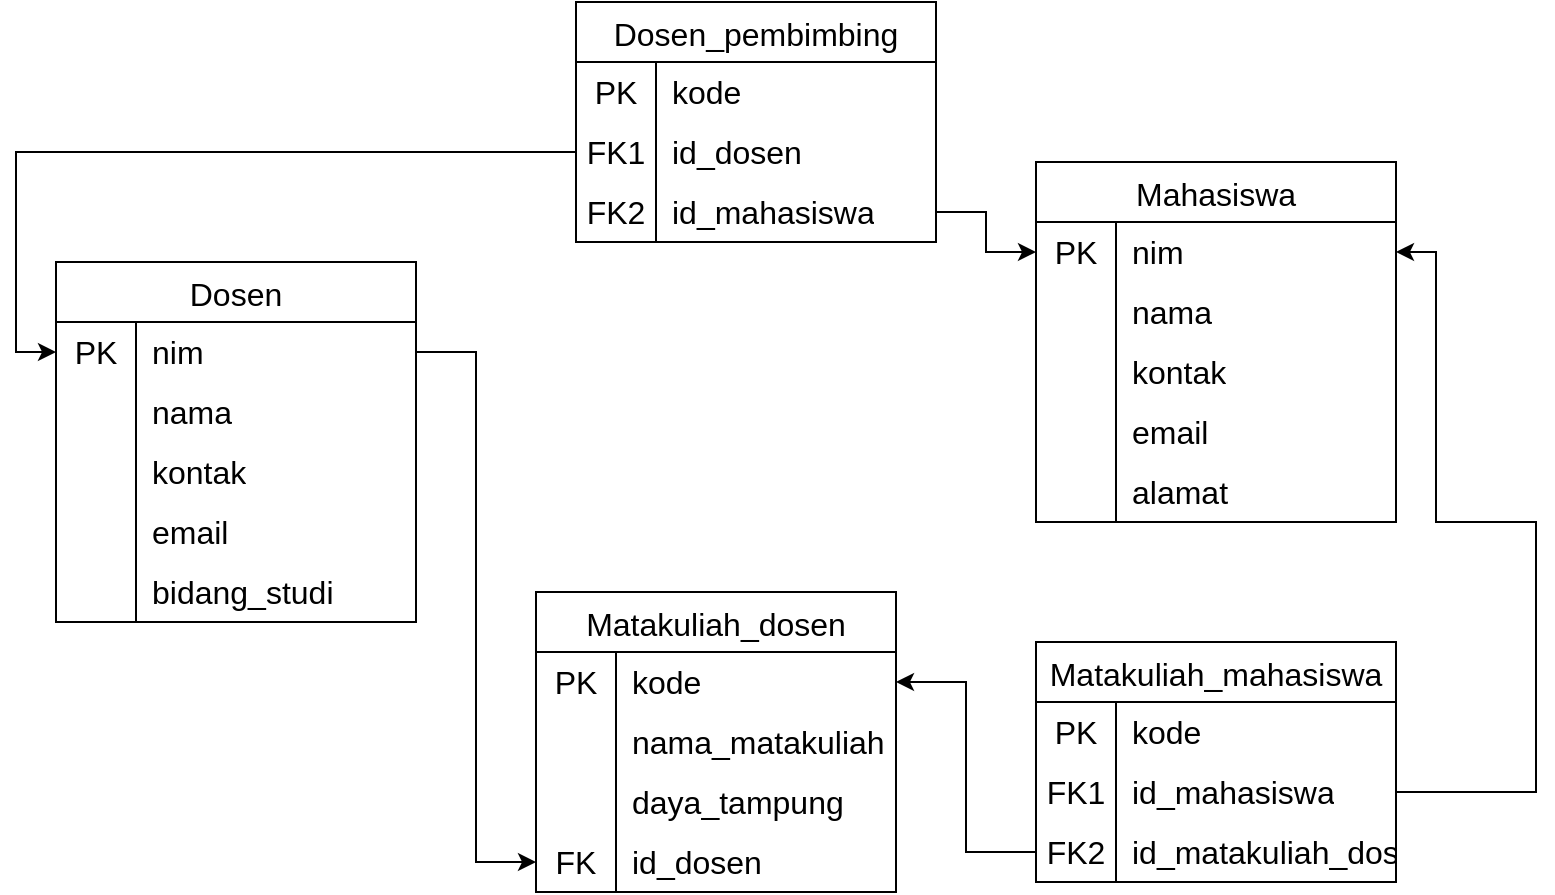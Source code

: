 <mxfile version="22.0.3" type="github">
  <diagram name="Page-1" id="9f46799a-70d6-7492-0946-bef42562c5a5">
    <mxGraphModel dx="1102" dy="594" grid="1" gridSize="10" guides="1" tooltips="1" connect="1" arrows="1" fold="1" page="1" pageScale="1" pageWidth="1100" pageHeight="850" background="none" math="0" shadow="0">
      <root>
        <mxCell id="0" />
        <mxCell id="1" parent="0" />
        <mxCell id="nRYLa2IjuvvYBvfxwcTT-1" value="Dosen" style="shape=table;startSize=30;container=1;collapsible=0;childLayout=tableLayout;fixedRows=1;rowLines=0;fontStyle=0;strokeColor=default;fontSize=16;" vertex="1" parent="1">
          <mxGeometry x="130" y="170" width="180" height="180" as="geometry" />
        </mxCell>
        <mxCell id="nRYLa2IjuvvYBvfxwcTT-2" value="" style="shape=tableRow;horizontal=0;startSize=0;swimlaneHead=0;swimlaneBody=0;top=0;left=0;bottom=0;right=0;collapsible=0;dropTarget=0;fillColor=none;points=[[0,0.5],[1,0.5]];portConstraint=eastwest;strokeColor=inherit;fontSize=16;" vertex="1" parent="nRYLa2IjuvvYBvfxwcTT-1">
          <mxGeometry y="30" width="180" height="30" as="geometry" />
        </mxCell>
        <mxCell id="nRYLa2IjuvvYBvfxwcTT-3" value="PK" style="shape=partialRectangle;html=1;whiteSpace=wrap;connectable=0;fillColor=none;top=0;left=0;bottom=0;right=0;overflow=hidden;pointerEvents=1;strokeColor=inherit;fontSize=16;" vertex="1" parent="nRYLa2IjuvvYBvfxwcTT-2">
          <mxGeometry width="40" height="30" as="geometry">
            <mxRectangle width="40" height="30" as="alternateBounds" />
          </mxGeometry>
        </mxCell>
        <mxCell id="nRYLa2IjuvvYBvfxwcTT-4" value="nim" style="shape=partialRectangle;html=1;whiteSpace=wrap;connectable=0;fillColor=none;top=0;left=0;bottom=0;right=0;align=left;spacingLeft=6;overflow=hidden;strokeColor=inherit;fontSize=16;" vertex="1" parent="nRYLa2IjuvvYBvfxwcTT-2">
          <mxGeometry x="40" width="140" height="30" as="geometry">
            <mxRectangle width="140" height="30" as="alternateBounds" />
          </mxGeometry>
        </mxCell>
        <mxCell id="nRYLa2IjuvvYBvfxwcTT-5" value="" style="shape=tableRow;horizontal=0;startSize=0;swimlaneHead=0;swimlaneBody=0;top=0;left=0;bottom=0;right=0;collapsible=0;dropTarget=0;fillColor=none;points=[[0,0.5],[1,0.5]];portConstraint=eastwest;strokeColor=inherit;fontSize=16;" vertex="1" parent="nRYLa2IjuvvYBvfxwcTT-1">
          <mxGeometry y="60" width="180" height="30" as="geometry" />
        </mxCell>
        <mxCell id="nRYLa2IjuvvYBvfxwcTT-6" value="" style="shape=partialRectangle;html=1;whiteSpace=wrap;connectable=0;fillColor=none;top=0;left=0;bottom=0;right=0;overflow=hidden;strokeColor=inherit;fontSize=16;" vertex="1" parent="nRYLa2IjuvvYBvfxwcTT-5">
          <mxGeometry width="40" height="30" as="geometry">
            <mxRectangle width="40" height="30" as="alternateBounds" />
          </mxGeometry>
        </mxCell>
        <mxCell id="nRYLa2IjuvvYBvfxwcTT-7" value="nama" style="shape=partialRectangle;html=1;whiteSpace=wrap;connectable=0;fillColor=none;top=0;left=0;bottom=0;right=0;align=left;spacingLeft=6;overflow=hidden;strokeColor=inherit;fontSize=16;" vertex="1" parent="nRYLa2IjuvvYBvfxwcTT-5">
          <mxGeometry x="40" width="140" height="30" as="geometry">
            <mxRectangle width="140" height="30" as="alternateBounds" />
          </mxGeometry>
        </mxCell>
        <mxCell id="nRYLa2IjuvvYBvfxwcTT-8" value="" style="shape=tableRow;horizontal=0;startSize=0;swimlaneHead=0;swimlaneBody=0;top=0;left=0;bottom=0;right=0;collapsible=0;dropTarget=0;fillColor=none;points=[[0,0.5],[1,0.5]];portConstraint=eastwest;strokeColor=inherit;fontSize=16;" vertex="1" parent="nRYLa2IjuvvYBvfxwcTT-1">
          <mxGeometry y="90" width="180" height="30" as="geometry" />
        </mxCell>
        <mxCell id="nRYLa2IjuvvYBvfxwcTT-9" value="" style="shape=partialRectangle;html=1;whiteSpace=wrap;connectable=0;fillColor=none;top=0;left=0;bottom=0;right=0;overflow=hidden;strokeColor=inherit;fontSize=16;" vertex="1" parent="nRYLa2IjuvvYBvfxwcTT-8">
          <mxGeometry width="40" height="30" as="geometry">
            <mxRectangle width="40" height="30" as="alternateBounds" />
          </mxGeometry>
        </mxCell>
        <mxCell id="nRYLa2IjuvvYBvfxwcTT-10" value="kontak" style="shape=partialRectangle;html=1;whiteSpace=wrap;connectable=0;fillColor=none;top=0;left=0;bottom=0;right=0;align=left;spacingLeft=6;overflow=hidden;strokeColor=inherit;fontSize=16;" vertex="1" parent="nRYLa2IjuvvYBvfxwcTT-8">
          <mxGeometry x="40" width="140" height="30" as="geometry">
            <mxRectangle width="140" height="30" as="alternateBounds" />
          </mxGeometry>
        </mxCell>
        <mxCell id="nRYLa2IjuvvYBvfxwcTT-11" style="shape=tableRow;horizontal=0;startSize=0;swimlaneHead=0;swimlaneBody=0;top=0;left=0;bottom=0;right=0;collapsible=0;dropTarget=0;fillColor=none;points=[[0,0.5],[1,0.5]];portConstraint=eastwest;strokeColor=inherit;fontSize=16;" vertex="1" parent="nRYLa2IjuvvYBvfxwcTT-1">
          <mxGeometry y="120" width="180" height="30" as="geometry" />
        </mxCell>
        <mxCell id="nRYLa2IjuvvYBvfxwcTT-12" style="shape=partialRectangle;html=1;whiteSpace=wrap;connectable=0;fillColor=none;top=0;left=0;bottom=0;right=0;overflow=hidden;strokeColor=inherit;fontSize=16;" vertex="1" parent="nRYLa2IjuvvYBvfxwcTT-11">
          <mxGeometry width="40" height="30" as="geometry">
            <mxRectangle width="40" height="30" as="alternateBounds" />
          </mxGeometry>
        </mxCell>
        <mxCell id="nRYLa2IjuvvYBvfxwcTT-13" value="email" style="shape=partialRectangle;html=1;whiteSpace=wrap;connectable=0;fillColor=none;top=0;left=0;bottom=0;right=0;align=left;spacingLeft=6;overflow=hidden;strokeColor=inherit;fontSize=16;" vertex="1" parent="nRYLa2IjuvvYBvfxwcTT-11">
          <mxGeometry x="40" width="140" height="30" as="geometry">
            <mxRectangle width="140" height="30" as="alternateBounds" />
          </mxGeometry>
        </mxCell>
        <mxCell id="nRYLa2IjuvvYBvfxwcTT-44" style="shape=tableRow;horizontal=0;startSize=0;swimlaneHead=0;swimlaneBody=0;top=0;left=0;bottom=0;right=0;collapsible=0;dropTarget=0;fillColor=none;points=[[0,0.5],[1,0.5]];portConstraint=eastwest;strokeColor=inherit;fontSize=16;" vertex="1" parent="nRYLa2IjuvvYBvfxwcTT-1">
          <mxGeometry y="150" width="180" height="30" as="geometry" />
        </mxCell>
        <mxCell id="nRYLa2IjuvvYBvfxwcTT-45" style="shape=partialRectangle;html=1;whiteSpace=wrap;connectable=0;fillColor=none;top=0;left=0;bottom=0;right=0;overflow=hidden;strokeColor=inherit;fontSize=16;" vertex="1" parent="nRYLa2IjuvvYBvfxwcTT-44">
          <mxGeometry width="40" height="30" as="geometry">
            <mxRectangle width="40" height="30" as="alternateBounds" />
          </mxGeometry>
        </mxCell>
        <mxCell id="nRYLa2IjuvvYBvfxwcTT-46" value="bidang_studi" style="shape=partialRectangle;html=1;whiteSpace=wrap;connectable=0;fillColor=none;top=0;left=0;bottom=0;right=0;align=left;spacingLeft=6;overflow=hidden;strokeColor=inherit;fontSize=16;" vertex="1" parent="nRYLa2IjuvvYBvfxwcTT-44">
          <mxGeometry x="40" width="140" height="30" as="geometry">
            <mxRectangle width="140" height="30" as="alternateBounds" />
          </mxGeometry>
        </mxCell>
        <mxCell id="nRYLa2IjuvvYBvfxwcTT-14" value="Mahasiswa" style="shape=table;startSize=30;container=1;collapsible=0;childLayout=tableLayout;fixedRows=1;rowLines=0;fontStyle=0;strokeColor=default;fontSize=16;" vertex="1" parent="1">
          <mxGeometry x="620" y="120" width="180" height="180" as="geometry" />
        </mxCell>
        <mxCell id="nRYLa2IjuvvYBvfxwcTT-15" value="" style="shape=tableRow;horizontal=0;startSize=0;swimlaneHead=0;swimlaneBody=0;top=0;left=0;bottom=0;right=0;collapsible=0;dropTarget=0;fillColor=none;points=[[0,0.5],[1,0.5]];portConstraint=eastwest;strokeColor=inherit;fontSize=16;" vertex="1" parent="nRYLa2IjuvvYBvfxwcTT-14">
          <mxGeometry y="30" width="180" height="30" as="geometry" />
        </mxCell>
        <mxCell id="nRYLa2IjuvvYBvfxwcTT-16" value="PK" style="shape=partialRectangle;html=1;whiteSpace=wrap;connectable=0;fillColor=none;top=0;left=0;bottom=0;right=0;overflow=hidden;pointerEvents=1;strokeColor=inherit;fontSize=16;" vertex="1" parent="nRYLa2IjuvvYBvfxwcTT-15">
          <mxGeometry width="40" height="30" as="geometry">
            <mxRectangle width="40" height="30" as="alternateBounds" />
          </mxGeometry>
        </mxCell>
        <mxCell id="nRYLa2IjuvvYBvfxwcTT-17" value="nim" style="shape=partialRectangle;html=1;whiteSpace=wrap;connectable=0;fillColor=none;top=0;left=0;bottom=0;right=0;align=left;spacingLeft=6;overflow=hidden;strokeColor=inherit;fontSize=16;" vertex="1" parent="nRYLa2IjuvvYBvfxwcTT-15">
          <mxGeometry x="40" width="140" height="30" as="geometry">
            <mxRectangle width="140" height="30" as="alternateBounds" />
          </mxGeometry>
        </mxCell>
        <mxCell id="nRYLa2IjuvvYBvfxwcTT-18" value="" style="shape=tableRow;horizontal=0;startSize=0;swimlaneHead=0;swimlaneBody=0;top=0;left=0;bottom=0;right=0;collapsible=0;dropTarget=0;fillColor=none;points=[[0,0.5],[1,0.5]];portConstraint=eastwest;strokeColor=inherit;fontSize=16;" vertex="1" parent="nRYLa2IjuvvYBvfxwcTT-14">
          <mxGeometry y="60" width="180" height="30" as="geometry" />
        </mxCell>
        <mxCell id="nRYLa2IjuvvYBvfxwcTT-19" value="" style="shape=partialRectangle;html=1;whiteSpace=wrap;connectable=0;fillColor=none;top=0;left=0;bottom=0;right=0;overflow=hidden;strokeColor=inherit;fontSize=16;" vertex="1" parent="nRYLa2IjuvvYBvfxwcTT-18">
          <mxGeometry width="40" height="30" as="geometry">
            <mxRectangle width="40" height="30" as="alternateBounds" />
          </mxGeometry>
        </mxCell>
        <mxCell id="nRYLa2IjuvvYBvfxwcTT-20" value="nama" style="shape=partialRectangle;html=1;whiteSpace=wrap;connectable=0;fillColor=none;top=0;left=0;bottom=0;right=0;align=left;spacingLeft=6;overflow=hidden;strokeColor=inherit;fontSize=16;" vertex="1" parent="nRYLa2IjuvvYBvfxwcTT-18">
          <mxGeometry x="40" width="140" height="30" as="geometry">
            <mxRectangle width="140" height="30" as="alternateBounds" />
          </mxGeometry>
        </mxCell>
        <mxCell id="nRYLa2IjuvvYBvfxwcTT-21" value="" style="shape=tableRow;horizontal=0;startSize=0;swimlaneHead=0;swimlaneBody=0;top=0;left=0;bottom=0;right=0;collapsible=0;dropTarget=0;fillColor=none;points=[[0,0.5],[1,0.5]];portConstraint=eastwest;strokeColor=inherit;fontSize=16;" vertex="1" parent="nRYLa2IjuvvYBvfxwcTT-14">
          <mxGeometry y="90" width="180" height="30" as="geometry" />
        </mxCell>
        <mxCell id="nRYLa2IjuvvYBvfxwcTT-22" value="" style="shape=partialRectangle;html=1;whiteSpace=wrap;connectable=0;fillColor=none;top=0;left=0;bottom=0;right=0;overflow=hidden;strokeColor=inherit;fontSize=16;" vertex="1" parent="nRYLa2IjuvvYBvfxwcTT-21">
          <mxGeometry width="40" height="30" as="geometry">
            <mxRectangle width="40" height="30" as="alternateBounds" />
          </mxGeometry>
        </mxCell>
        <mxCell id="nRYLa2IjuvvYBvfxwcTT-23" value="kontak" style="shape=partialRectangle;html=1;whiteSpace=wrap;connectable=0;fillColor=none;top=0;left=0;bottom=0;right=0;align=left;spacingLeft=6;overflow=hidden;strokeColor=inherit;fontSize=16;" vertex="1" parent="nRYLa2IjuvvYBvfxwcTT-21">
          <mxGeometry x="40" width="140" height="30" as="geometry">
            <mxRectangle width="140" height="30" as="alternateBounds" />
          </mxGeometry>
        </mxCell>
        <mxCell id="nRYLa2IjuvvYBvfxwcTT-24" style="shape=tableRow;horizontal=0;startSize=0;swimlaneHead=0;swimlaneBody=0;top=0;left=0;bottom=0;right=0;collapsible=0;dropTarget=0;fillColor=none;points=[[0,0.5],[1,0.5]];portConstraint=eastwest;strokeColor=inherit;fontSize=16;" vertex="1" parent="nRYLa2IjuvvYBvfxwcTT-14">
          <mxGeometry y="120" width="180" height="30" as="geometry" />
        </mxCell>
        <mxCell id="nRYLa2IjuvvYBvfxwcTT-25" style="shape=partialRectangle;html=1;whiteSpace=wrap;connectable=0;fillColor=none;top=0;left=0;bottom=0;right=0;overflow=hidden;strokeColor=inherit;fontSize=16;" vertex="1" parent="nRYLa2IjuvvYBvfxwcTT-24">
          <mxGeometry width="40" height="30" as="geometry">
            <mxRectangle width="40" height="30" as="alternateBounds" />
          </mxGeometry>
        </mxCell>
        <mxCell id="nRYLa2IjuvvYBvfxwcTT-26" value="email" style="shape=partialRectangle;html=1;whiteSpace=wrap;connectable=0;fillColor=none;top=0;left=0;bottom=0;right=0;align=left;spacingLeft=6;overflow=hidden;strokeColor=inherit;fontSize=16;" vertex="1" parent="nRYLa2IjuvvYBvfxwcTT-24">
          <mxGeometry x="40" width="140" height="30" as="geometry">
            <mxRectangle width="140" height="30" as="alternateBounds" />
          </mxGeometry>
        </mxCell>
        <mxCell id="nRYLa2IjuvvYBvfxwcTT-47" style="shape=tableRow;horizontal=0;startSize=0;swimlaneHead=0;swimlaneBody=0;top=0;left=0;bottom=0;right=0;collapsible=0;dropTarget=0;fillColor=none;points=[[0,0.5],[1,0.5]];portConstraint=eastwest;strokeColor=inherit;fontSize=16;" vertex="1" parent="nRYLa2IjuvvYBvfxwcTT-14">
          <mxGeometry y="150" width="180" height="30" as="geometry" />
        </mxCell>
        <mxCell id="nRYLa2IjuvvYBvfxwcTT-48" style="shape=partialRectangle;html=1;whiteSpace=wrap;connectable=0;fillColor=none;top=0;left=0;bottom=0;right=0;overflow=hidden;strokeColor=inherit;fontSize=16;" vertex="1" parent="nRYLa2IjuvvYBvfxwcTT-47">
          <mxGeometry width="40" height="30" as="geometry">
            <mxRectangle width="40" height="30" as="alternateBounds" />
          </mxGeometry>
        </mxCell>
        <mxCell id="nRYLa2IjuvvYBvfxwcTT-49" value="alamat" style="shape=partialRectangle;html=1;whiteSpace=wrap;connectable=0;fillColor=none;top=0;left=0;bottom=0;right=0;align=left;spacingLeft=6;overflow=hidden;strokeColor=inherit;fontSize=16;" vertex="1" parent="nRYLa2IjuvvYBvfxwcTT-47">
          <mxGeometry x="40" width="140" height="30" as="geometry">
            <mxRectangle width="140" height="30" as="alternateBounds" />
          </mxGeometry>
        </mxCell>
        <mxCell id="nRYLa2IjuvvYBvfxwcTT-27" value="Matakuliah_dosen" style="shape=table;startSize=30;container=1;collapsible=0;childLayout=tableLayout;fixedRows=1;rowLines=0;fontStyle=0;strokeColor=default;fontSize=16;" vertex="1" parent="1">
          <mxGeometry x="370" y="335" width="180" height="150" as="geometry" />
        </mxCell>
        <mxCell id="nRYLa2IjuvvYBvfxwcTT-28" value="" style="shape=tableRow;horizontal=0;startSize=0;swimlaneHead=0;swimlaneBody=0;top=0;left=0;bottom=0;right=0;collapsible=0;dropTarget=0;fillColor=none;points=[[0,0.5],[1,0.5]];portConstraint=eastwest;strokeColor=inherit;fontSize=16;" vertex="1" parent="nRYLa2IjuvvYBvfxwcTT-27">
          <mxGeometry y="30" width="180" height="30" as="geometry" />
        </mxCell>
        <mxCell id="nRYLa2IjuvvYBvfxwcTT-29" value="PK" style="shape=partialRectangle;html=1;whiteSpace=wrap;connectable=0;fillColor=none;top=0;left=0;bottom=0;right=0;overflow=hidden;pointerEvents=1;strokeColor=inherit;fontSize=16;" vertex="1" parent="nRYLa2IjuvvYBvfxwcTT-28">
          <mxGeometry width="40" height="30" as="geometry">
            <mxRectangle width="40" height="30" as="alternateBounds" />
          </mxGeometry>
        </mxCell>
        <mxCell id="nRYLa2IjuvvYBvfxwcTT-30" value="kode" style="shape=partialRectangle;html=1;whiteSpace=wrap;connectable=0;fillColor=none;top=0;left=0;bottom=0;right=0;align=left;spacingLeft=6;overflow=hidden;strokeColor=inherit;fontSize=16;" vertex="1" parent="nRYLa2IjuvvYBvfxwcTT-28">
          <mxGeometry x="40" width="140" height="30" as="geometry">
            <mxRectangle width="140" height="30" as="alternateBounds" />
          </mxGeometry>
        </mxCell>
        <mxCell id="nRYLa2IjuvvYBvfxwcTT-31" value="" style="shape=tableRow;horizontal=0;startSize=0;swimlaneHead=0;swimlaneBody=0;top=0;left=0;bottom=0;right=0;collapsible=0;dropTarget=0;fillColor=none;points=[[0,0.5],[1,0.5]];portConstraint=eastwest;strokeColor=inherit;fontSize=16;" vertex="1" parent="nRYLa2IjuvvYBvfxwcTT-27">
          <mxGeometry y="60" width="180" height="30" as="geometry" />
        </mxCell>
        <mxCell id="nRYLa2IjuvvYBvfxwcTT-32" value="" style="shape=partialRectangle;html=1;whiteSpace=wrap;connectable=0;fillColor=none;top=0;left=0;bottom=0;right=0;overflow=hidden;strokeColor=inherit;fontSize=16;" vertex="1" parent="nRYLa2IjuvvYBvfxwcTT-31">
          <mxGeometry width="40" height="30" as="geometry">
            <mxRectangle width="40" height="30" as="alternateBounds" />
          </mxGeometry>
        </mxCell>
        <mxCell id="nRYLa2IjuvvYBvfxwcTT-33" value="nama_matakuliah" style="shape=partialRectangle;html=1;whiteSpace=wrap;connectable=0;fillColor=none;top=0;left=0;bottom=0;right=0;align=left;spacingLeft=6;overflow=hidden;strokeColor=inherit;fontSize=16;" vertex="1" parent="nRYLa2IjuvvYBvfxwcTT-31">
          <mxGeometry x="40" width="140" height="30" as="geometry">
            <mxRectangle width="140" height="30" as="alternateBounds" />
          </mxGeometry>
        </mxCell>
        <mxCell id="nRYLa2IjuvvYBvfxwcTT-34" value="" style="shape=tableRow;horizontal=0;startSize=0;swimlaneHead=0;swimlaneBody=0;top=0;left=0;bottom=0;right=0;collapsible=0;dropTarget=0;fillColor=none;points=[[0,0.5],[1,0.5]];portConstraint=eastwest;strokeColor=inherit;fontSize=16;" vertex="1" parent="nRYLa2IjuvvYBvfxwcTT-27">
          <mxGeometry y="90" width="180" height="30" as="geometry" />
        </mxCell>
        <mxCell id="nRYLa2IjuvvYBvfxwcTT-35" value="" style="shape=partialRectangle;html=1;whiteSpace=wrap;connectable=0;fillColor=none;top=0;left=0;bottom=0;right=0;overflow=hidden;strokeColor=inherit;fontSize=16;" vertex="1" parent="nRYLa2IjuvvYBvfxwcTT-34">
          <mxGeometry width="40" height="30" as="geometry">
            <mxRectangle width="40" height="30" as="alternateBounds" />
          </mxGeometry>
        </mxCell>
        <mxCell id="nRYLa2IjuvvYBvfxwcTT-36" value="daya_tampung" style="shape=partialRectangle;html=1;whiteSpace=wrap;connectable=0;fillColor=none;top=0;left=0;bottom=0;right=0;align=left;spacingLeft=6;overflow=hidden;strokeColor=inherit;fontSize=16;" vertex="1" parent="nRYLa2IjuvvYBvfxwcTT-34">
          <mxGeometry x="40" width="140" height="30" as="geometry">
            <mxRectangle width="140" height="30" as="alternateBounds" />
          </mxGeometry>
        </mxCell>
        <mxCell id="nRYLa2IjuvvYBvfxwcTT-40" style="shape=tableRow;horizontal=0;startSize=0;swimlaneHead=0;swimlaneBody=0;top=0;left=0;bottom=0;right=0;collapsible=0;dropTarget=0;fillColor=none;points=[[0,0.5],[1,0.5]];portConstraint=eastwest;strokeColor=inherit;fontSize=16;" vertex="1" parent="nRYLa2IjuvvYBvfxwcTT-27">
          <mxGeometry y="120" width="180" height="30" as="geometry" />
        </mxCell>
        <mxCell id="nRYLa2IjuvvYBvfxwcTT-41" value="FK" style="shape=partialRectangle;html=1;whiteSpace=wrap;connectable=0;fillColor=none;top=0;left=0;bottom=0;right=0;overflow=hidden;strokeColor=inherit;fontSize=16;" vertex="1" parent="nRYLa2IjuvvYBvfxwcTT-40">
          <mxGeometry width="40" height="30" as="geometry">
            <mxRectangle width="40" height="30" as="alternateBounds" />
          </mxGeometry>
        </mxCell>
        <mxCell id="nRYLa2IjuvvYBvfxwcTT-42" value="id_dosen" style="shape=partialRectangle;html=1;whiteSpace=wrap;connectable=0;fillColor=none;top=0;left=0;bottom=0;right=0;align=left;spacingLeft=6;overflow=hidden;strokeColor=inherit;fontSize=16;" vertex="1" parent="nRYLa2IjuvvYBvfxwcTT-40">
          <mxGeometry x="40" width="140" height="30" as="geometry">
            <mxRectangle width="140" height="30" as="alternateBounds" />
          </mxGeometry>
        </mxCell>
        <mxCell id="nRYLa2IjuvvYBvfxwcTT-43" style="edgeStyle=orthogonalEdgeStyle;rounded=0;orthogonalLoop=1;jettySize=auto;html=1;entryX=0;entryY=0.5;entryDx=0;entryDy=0;" edge="1" parent="1" source="nRYLa2IjuvvYBvfxwcTT-2" target="nRYLa2IjuvvYBvfxwcTT-40">
          <mxGeometry relative="1" as="geometry" />
        </mxCell>
        <mxCell id="nRYLa2IjuvvYBvfxwcTT-50" value="Dosen_pembimbing" style="shape=table;startSize=30;container=1;collapsible=0;childLayout=tableLayout;fixedRows=1;rowLines=0;fontStyle=0;strokeColor=default;fontSize=16;" vertex="1" parent="1">
          <mxGeometry x="390" y="40" width="180" height="120" as="geometry" />
        </mxCell>
        <mxCell id="nRYLa2IjuvvYBvfxwcTT-51" value="" style="shape=tableRow;horizontal=0;startSize=0;swimlaneHead=0;swimlaneBody=0;top=0;left=0;bottom=0;right=0;collapsible=0;dropTarget=0;fillColor=none;points=[[0,0.5],[1,0.5]];portConstraint=eastwest;strokeColor=inherit;fontSize=16;" vertex="1" parent="nRYLa2IjuvvYBvfxwcTT-50">
          <mxGeometry y="30" width="180" height="30" as="geometry" />
        </mxCell>
        <mxCell id="nRYLa2IjuvvYBvfxwcTT-52" value="PK" style="shape=partialRectangle;html=1;whiteSpace=wrap;connectable=0;fillColor=none;top=0;left=0;bottom=0;right=0;overflow=hidden;pointerEvents=1;strokeColor=inherit;fontSize=16;" vertex="1" parent="nRYLa2IjuvvYBvfxwcTT-51">
          <mxGeometry width="40" height="30" as="geometry">
            <mxRectangle width="40" height="30" as="alternateBounds" />
          </mxGeometry>
        </mxCell>
        <mxCell id="nRYLa2IjuvvYBvfxwcTT-53" value="kode" style="shape=partialRectangle;html=1;whiteSpace=wrap;connectable=0;fillColor=none;top=0;left=0;bottom=0;right=0;align=left;spacingLeft=6;overflow=hidden;strokeColor=inherit;fontSize=16;" vertex="1" parent="nRYLa2IjuvvYBvfxwcTT-51">
          <mxGeometry x="40" width="140" height="30" as="geometry">
            <mxRectangle width="140" height="30" as="alternateBounds" />
          </mxGeometry>
        </mxCell>
        <mxCell id="nRYLa2IjuvvYBvfxwcTT-54" value="" style="shape=tableRow;horizontal=0;startSize=0;swimlaneHead=0;swimlaneBody=0;top=0;left=0;bottom=0;right=0;collapsible=0;dropTarget=0;fillColor=none;points=[[0,0.5],[1,0.5]];portConstraint=eastwest;strokeColor=inherit;fontSize=16;" vertex="1" parent="nRYLa2IjuvvYBvfxwcTT-50">
          <mxGeometry y="60" width="180" height="30" as="geometry" />
        </mxCell>
        <mxCell id="nRYLa2IjuvvYBvfxwcTT-55" value="FK1" style="shape=partialRectangle;html=1;whiteSpace=wrap;connectable=0;fillColor=none;top=0;left=0;bottom=0;right=0;overflow=hidden;strokeColor=inherit;fontSize=16;" vertex="1" parent="nRYLa2IjuvvYBvfxwcTT-54">
          <mxGeometry width="40" height="30" as="geometry">
            <mxRectangle width="40" height="30" as="alternateBounds" />
          </mxGeometry>
        </mxCell>
        <mxCell id="nRYLa2IjuvvYBvfxwcTT-56" value="id_dosen" style="shape=partialRectangle;html=1;whiteSpace=wrap;connectable=0;fillColor=none;top=0;left=0;bottom=0;right=0;align=left;spacingLeft=6;overflow=hidden;strokeColor=inherit;fontSize=16;" vertex="1" parent="nRYLa2IjuvvYBvfxwcTT-54">
          <mxGeometry x="40" width="140" height="30" as="geometry">
            <mxRectangle width="140" height="30" as="alternateBounds" />
          </mxGeometry>
        </mxCell>
        <mxCell id="nRYLa2IjuvvYBvfxwcTT-57" value="" style="shape=tableRow;horizontal=0;startSize=0;swimlaneHead=0;swimlaneBody=0;top=0;left=0;bottom=0;right=0;collapsible=0;dropTarget=0;fillColor=none;points=[[0,0.5],[1,0.5]];portConstraint=eastwest;strokeColor=inherit;fontSize=16;" vertex="1" parent="nRYLa2IjuvvYBvfxwcTT-50">
          <mxGeometry y="90" width="180" height="30" as="geometry" />
        </mxCell>
        <mxCell id="nRYLa2IjuvvYBvfxwcTT-58" value="FK2" style="shape=partialRectangle;html=1;whiteSpace=wrap;connectable=0;fillColor=none;top=0;left=0;bottom=0;right=0;overflow=hidden;strokeColor=inherit;fontSize=16;" vertex="1" parent="nRYLa2IjuvvYBvfxwcTT-57">
          <mxGeometry width="40" height="30" as="geometry">
            <mxRectangle width="40" height="30" as="alternateBounds" />
          </mxGeometry>
        </mxCell>
        <mxCell id="nRYLa2IjuvvYBvfxwcTT-59" value="id_mahasiswa" style="shape=partialRectangle;html=1;whiteSpace=wrap;connectable=0;fillColor=none;top=0;left=0;bottom=0;right=0;align=left;spacingLeft=6;overflow=hidden;strokeColor=inherit;fontSize=16;" vertex="1" parent="nRYLa2IjuvvYBvfxwcTT-57">
          <mxGeometry x="40" width="140" height="30" as="geometry">
            <mxRectangle width="140" height="30" as="alternateBounds" />
          </mxGeometry>
        </mxCell>
        <mxCell id="nRYLa2IjuvvYBvfxwcTT-66" style="edgeStyle=orthogonalEdgeStyle;rounded=0;orthogonalLoop=1;jettySize=auto;html=1;entryX=0;entryY=0.5;entryDx=0;entryDy=0;" edge="1" parent="1" source="nRYLa2IjuvvYBvfxwcTT-54" target="nRYLa2IjuvvYBvfxwcTT-2">
          <mxGeometry relative="1" as="geometry" />
        </mxCell>
        <mxCell id="nRYLa2IjuvvYBvfxwcTT-67" style="edgeStyle=orthogonalEdgeStyle;rounded=0;orthogonalLoop=1;jettySize=auto;html=1;entryX=0;entryY=0.5;entryDx=0;entryDy=0;" edge="1" parent="1" source="nRYLa2IjuvvYBvfxwcTT-57" target="nRYLa2IjuvvYBvfxwcTT-15">
          <mxGeometry relative="1" as="geometry" />
        </mxCell>
        <mxCell id="nRYLa2IjuvvYBvfxwcTT-68" value="Matakuliah_mahasiswa" style="shape=table;startSize=30;container=1;collapsible=0;childLayout=tableLayout;fixedRows=1;rowLines=0;fontStyle=0;strokeColor=default;fontSize=16;" vertex="1" parent="1">
          <mxGeometry x="620" y="360" width="180" height="120" as="geometry" />
        </mxCell>
        <mxCell id="nRYLa2IjuvvYBvfxwcTT-69" value="" style="shape=tableRow;horizontal=0;startSize=0;swimlaneHead=0;swimlaneBody=0;top=0;left=0;bottom=0;right=0;collapsible=0;dropTarget=0;fillColor=none;points=[[0,0.5],[1,0.5]];portConstraint=eastwest;strokeColor=inherit;fontSize=16;" vertex="1" parent="nRYLa2IjuvvYBvfxwcTT-68">
          <mxGeometry y="30" width="180" height="30" as="geometry" />
        </mxCell>
        <mxCell id="nRYLa2IjuvvYBvfxwcTT-70" value="PK" style="shape=partialRectangle;html=1;whiteSpace=wrap;connectable=0;fillColor=none;top=0;left=0;bottom=0;right=0;overflow=hidden;pointerEvents=1;strokeColor=inherit;fontSize=16;" vertex="1" parent="nRYLa2IjuvvYBvfxwcTT-69">
          <mxGeometry width="40" height="30" as="geometry">
            <mxRectangle width="40" height="30" as="alternateBounds" />
          </mxGeometry>
        </mxCell>
        <mxCell id="nRYLa2IjuvvYBvfxwcTT-71" value="kode" style="shape=partialRectangle;html=1;whiteSpace=wrap;connectable=0;fillColor=none;top=0;left=0;bottom=0;right=0;align=left;spacingLeft=6;overflow=hidden;strokeColor=inherit;fontSize=16;" vertex="1" parent="nRYLa2IjuvvYBvfxwcTT-69">
          <mxGeometry x="40" width="140" height="30" as="geometry">
            <mxRectangle width="140" height="30" as="alternateBounds" />
          </mxGeometry>
        </mxCell>
        <mxCell id="nRYLa2IjuvvYBvfxwcTT-75" value="" style="shape=tableRow;horizontal=0;startSize=0;swimlaneHead=0;swimlaneBody=0;top=0;left=0;bottom=0;right=0;collapsible=0;dropTarget=0;fillColor=none;points=[[0,0.5],[1,0.5]];portConstraint=eastwest;strokeColor=inherit;fontSize=16;" vertex="1" parent="nRYLa2IjuvvYBvfxwcTT-68">
          <mxGeometry y="60" width="180" height="30" as="geometry" />
        </mxCell>
        <mxCell id="nRYLa2IjuvvYBvfxwcTT-76" value="FK1" style="shape=partialRectangle;html=1;whiteSpace=wrap;connectable=0;fillColor=none;top=0;left=0;bottom=0;right=0;overflow=hidden;strokeColor=inherit;fontSize=16;" vertex="1" parent="nRYLa2IjuvvYBvfxwcTT-75">
          <mxGeometry width="40" height="30" as="geometry">
            <mxRectangle width="40" height="30" as="alternateBounds" />
          </mxGeometry>
        </mxCell>
        <mxCell id="nRYLa2IjuvvYBvfxwcTT-77" value="id_mahasiswa" style="shape=partialRectangle;html=1;whiteSpace=wrap;connectable=0;fillColor=none;top=0;left=0;bottom=0;right=0;align=left;spacingLeft=6;overflow=hidden;strokeColor=inherit;fontSize=16;" vertex="1" parent="nRYLa2IjuvvYBvfxwcTT-75">
          <mxGeometry x="40" width="140" height="30" as="geometry">
            <mxRectangle width="140" height="30" as="alternateBounds" />
          </mxGeometry>
        </mxCell>
        <mxCell id="nRYLa2IjuvvYBvfxwcTT-78" style="shape=tableRow;horizontal=0;startSize=0;swimlaneHead=0;swimlaneBody=0;top=0;left=0;bottom=0;right=0;collapsible=0;dropTarget=0;fillColor=none;points=[[0,0.5],[1,0.5]];portConstraint=eastwest;strokeColor=inherit;fontSize=16;" vertex="1" parent="nRYLa2IjuvvYBvfxwcTT-68">
          <mxGeometry y="90" width="180" height="30" as="geometry" />
        </mxCell>
        <mxCell id="nRYLa2IjuvvYBvfxwcTT-79" value="FK2" style="shape=partialRectangle;html=1;whiteSpace=wrap;connectable=0;fillColor=none;top=0;left=0;bottom=0;right=0;overflow=hidden;strokeColor=inherit;fontSize=16;" vertex="1" parent="nRYLa2IjuvvYBvfxwcTT-78">
          <mxGeometry width="40" height="30" as="geometry">
            <mxRectangle width="40" height="30" as="alternateBounds" />
          </mxGeometry>
        </mxCell>
        <mxCell id="nRYLa2IjuvvYBvfxwcTT-80" value="id_matakuliah_dosen" style="shape=partialRectangle;html=1;whiteSpace=wrap;connectable=0;fillColor=none;top=0;left=0;bottom=0;right=0;align=left;spacingLeft=6;overflow=hidden;strokeColor=inherit;fontSize=16;" vertex="1" parent="nRYLa2IjuvvYBvfxwcTT-78">
          <mxGeometry x="40" width="140" height="30" as="geometry">
            <mxRectangle width="140" height="30" as="alternateBounds" />
          </mxGeometry>
        </mxCell>
        <mxCell id="nRYLa2IjuvvYBvfxwcTT-81" style="edgeStyle=orthogonalEdgeStyle;rounded=0;orthogonalLoop=1;jettySize=auto;html=1;entryX=1;entryY=0.5;entryDx=0;entryDy=0;" edge="1" parent="1" source="nRYLa2IjuvvYBvfxwcTT-78" target="nRYLa2IjuvvYBvfxwcTT-28">
          <mxGeometry relative="1" as="geometry" />
        </mxCell>
        <mxCell id="nRYLa2IjuvvYBvfxwcTT-82" style="edgeStyle=orthogonalEdgeStyle;rounded=0;orthogonalLoop=1;jettySize=auto;html=1;entryX=1;entryY=0.5;entryDx=0;entryDy=0;" edge="1" parent="1" source="nRYLa2IjuvvYBvfxwcTT-75" target="nRYLa2IjuvvYBvfxwcTT-15">
          <mxGeometry relative="1" as="geometry">
            <mxPoint x="925.238" y="370" as="targetPoint" />
            <Array as="points">
              <mxPoint x="870" y="435" />
              <mxPoint x="870" y="300" />
              <mxPoint x="820" y="300" />
              <mxPoint x="820" y="165" />
            </Array>
          </mxGeometry>
        </mxCell>
      </root>
    </mxGraphModel>
  </diagram>
</mxfile>
